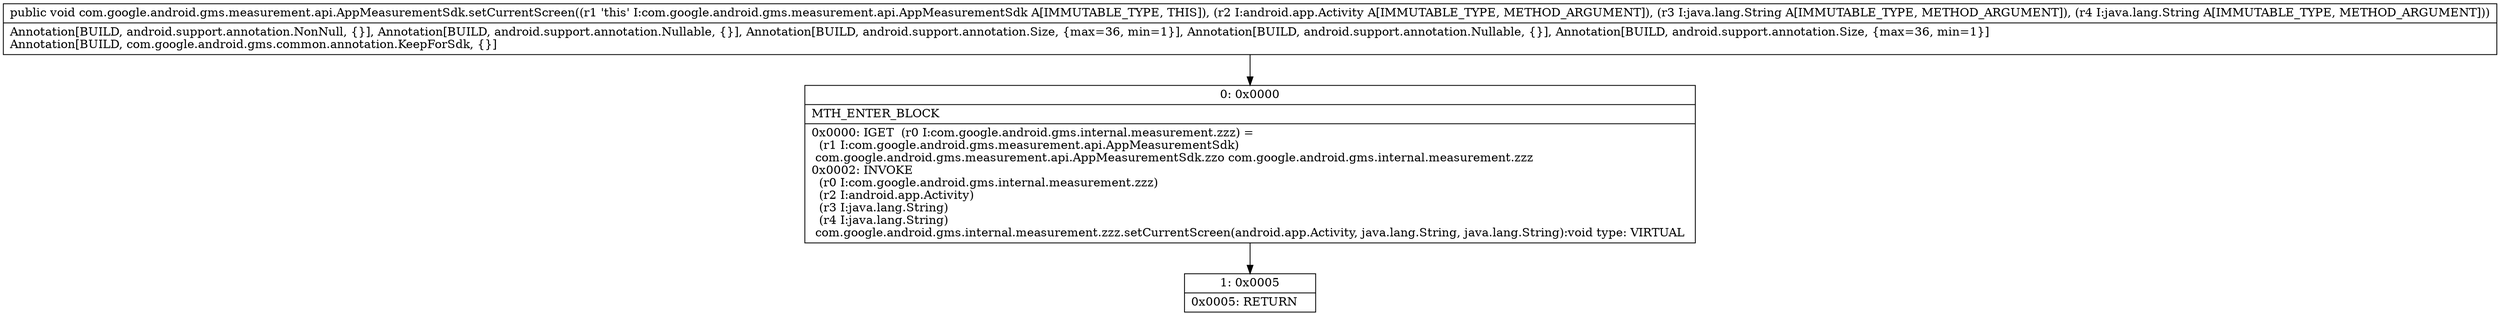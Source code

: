 digraph "CFG forcom.google.android.gms.measurement.api.AppMeasurementSdk.setCurrentScreen(Landroid\/app\/Activity;Ljava\/lang\/String;Ljava\/lang\/String;)V" {
Node_0 [shape=record,label="{0\:\ 0x0000|MTH_ENTER_BLOCK\l|0x0000: IGET  (r0 I:com.google.android.gms.internal.measurement.zzz) = \l  (r1 I:com.google.android.gms.measurement.api.AppMeasurementSdk)\l com.google.android.gms.measurement.api.AppMeasurementSdk.zzo com.google.android.gms.internal.measurement.zzz \l0x0002: INVOKE  \l  (r0 I:com.google.android.gms.internal.measurement.zzz)\l  (r2 I:android.app.Activity)\l  (r3 I:java.lang.String)\l  (r4 I:java.lang.String)\l com.google.android.gms.internal.measurement.zzz.setCurrentScreen(android.app.Activity, java.lang.String, java.lang.String):void type: VIRTUAL \l}"];
Node_1 [shape=record,label="{1\:\ 0x0005|0x0005: RETURN   \l}"];
MethodNode[shape=record,label="{public void com.google.android.gms.measurement.api.AppMeasurementSdk.setCurrentScreen((r1 'this' I:com.google.android.gms.measurement.api.AppMeasurementSdk A[IMMUTABLE_TYPE, THIS]), (r2 I:android.app.Activity A[IMMUTABLE_TYPE, METHOD_ARGUMENT]), (r3 I:java.lang.String A[IMMUTABLE_TYPE, METHOD_ARGUMENT]), (r4 I:java.lang.String A[IMMUTABLE_TYPE, METHOD_ARGUMENT]))  | Annotation[BUILD, android.support.annotation.NonNull, \{\}], Annotation[BUILD, android.support.annotation.Nullable, \{\}], Annotation[BUILD, android.support.annotation.Size, \{max=36, min=1\}], Annotation[BUILD, android.support.annotation.Nullable, \{\}], Annotation[BUILD, android.support.annotation.Size, \{max=36, min=1\}]\lAnnotation[BUILD, com.google.android.gms.common.annotation.KeepForSdk, \{\}]\l}"];
MethodNode -> Node_0;
Node_0 -> Node_1;
}

